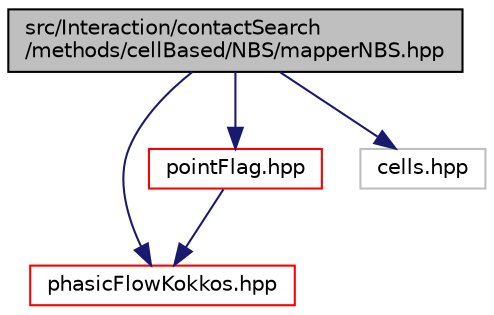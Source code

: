 digraph "src/Interaction/contactSearch/methods/cellBased/NBS/mapperNBS.hpp"
{
 // LATEX_PDF_SIZE
  edge [fontname="Helvetica",fontsize="10",labelfontname="Helvetica",labelfontsize="10"];
  node [fontname="Helvetica",fontsize="10",shape=record];
  Node1 [label="src/Interaction/contactSearch\l/methods/cellBased/NBS/mapperNBS.hpp",height=0.2,width=0.4,color="black", fillcolor="grey75", style="filled", fontcolor="black",tooltip=" "];
  Node1 -> Node2 [color="midnightblue",fontsize="10",style="solid",fontname="Helvetica"];
  Node2 [label="phasicFlowKokkos.hpp",height=0.2,width=0.4,color="red", fillcolor="white", style="filled",URL="$phasicFlowKokkos_8hpp.html",tooltip=" "];
  Node1 -> Node61 [color="midnightblue",fontsize="10",style="solid",fontname="Helvetica"];
  Node61 [label="pointFlag.hpp",height=0.2,width=0.4,color="red", fillcolor="white", style="filled",URL="$pointFlag_8hpp.html",tooltip=" "];
  Node61 -> Node2 [color="midnightblue",fontsize="10",style="solid",fontname="Helvetica"];
  Node1 -> Node85 [color="midnightblue",fontsize="10",style="solid",fontname="Helvetica"];
  Node85 [label="cells.hpp",height=0.2,width=0.4,color="grey75", fillcolor="white", style="filled",tooltip=" "];
}
